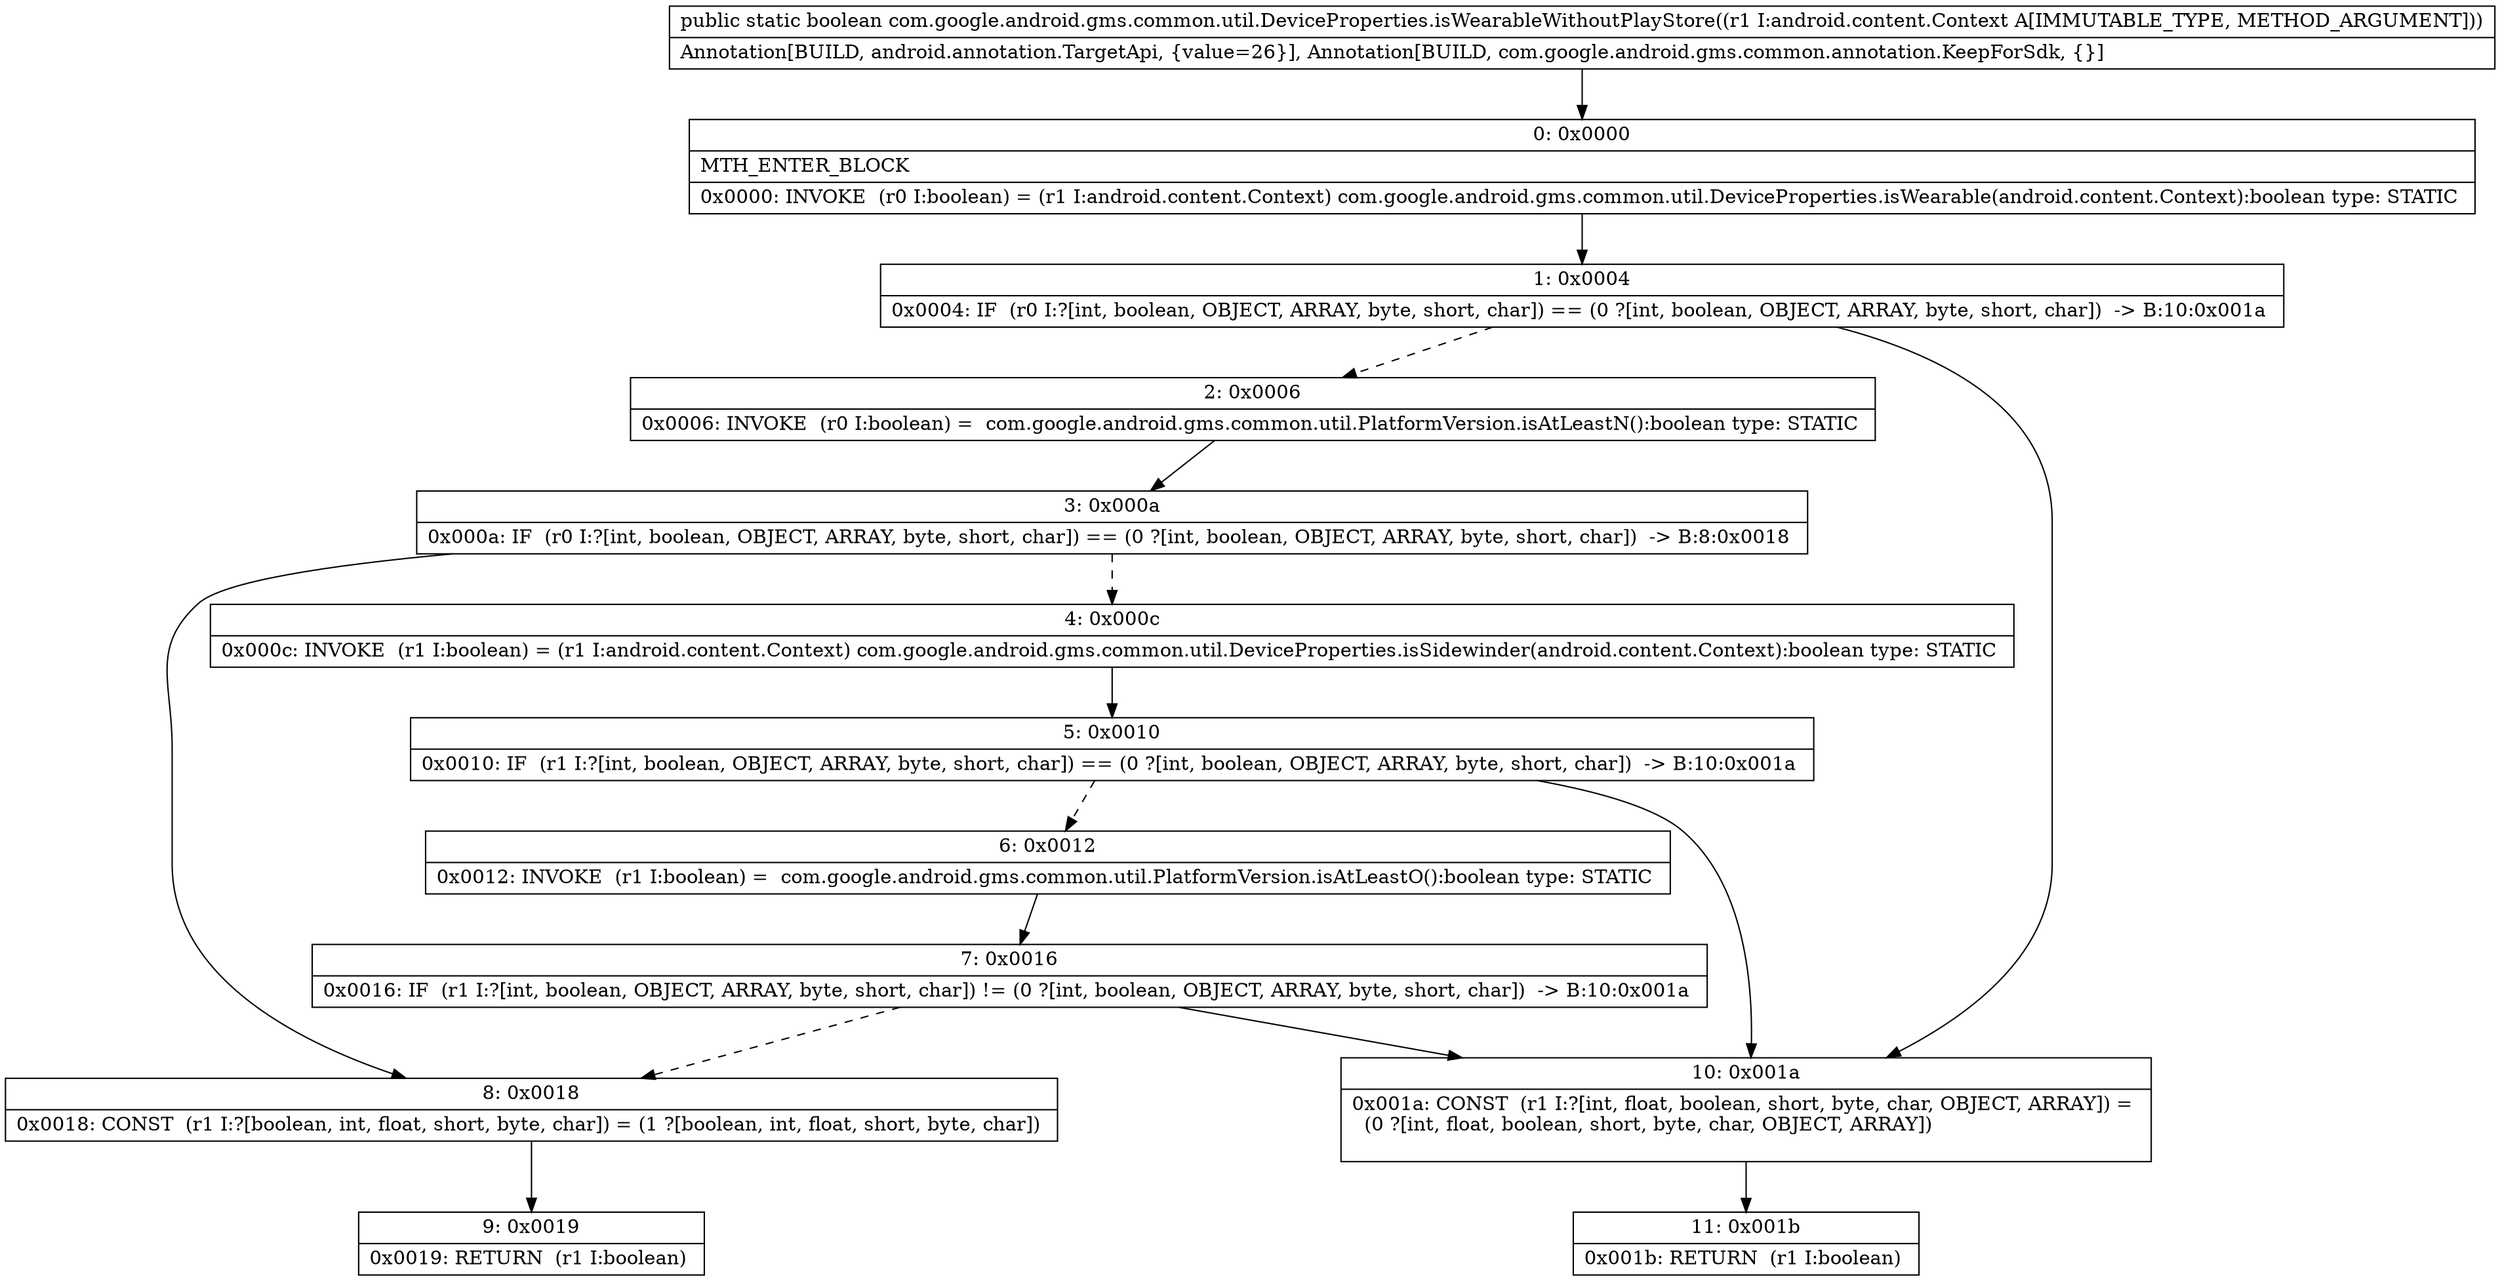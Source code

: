 digraph "CFG forcom.google.android.gms.common.util.DeviceProperties.isWearableWithoutPlayStore(Landroid\/content\/Context;)Z" {
Node_0 [shape=record,label="{0\:\ 0x0000|MTH_ENTER_BLOCK\l|0x0000: INVOKE  (r0 I:boolean) = (r1 I:android.content.Context) com.google.android.gms.common.util.DeviceProperties.isWearable(android.content.Context):boolean type: STATIC \l}"];
Node_1 [shape=record,label="{1\:\ 0x0004|0x0004: IF  (r0 I:?[int, boolean, OBJECT, ARRAY, byte, short, char]) == (0 ?[int, boolean, OBJECT, ARRAY, byte, short, char])  \-\> B:10:0x001a \l}"];
Node_2 [shape=record,label="{2\:\ 0x0006|0x0006: INVOKE  (r0 I:boolean) =  com.google.android.gms.common.util.PlatformVersion.isAtLeastN():boolean type: STATIC \l}"];
Node_3 [shape=record,label="{3\:\ 0x000a|0x000a: IF  (r0 I:?[int, boolean, OBJECT, ARRAY, byte, short, char]) == (0 ?[int, boolean, OBJECT, ARRAY, byte, short, char])  \-\> B:8:0x0018 \l}"];
Node_4 [shape=record,label="{4\:\ 0x000c|0x000c: INVOKE  (r1 I:boolean) = (r1 I:android.content.Context) com.google.android.gms.common.util.DeviceProperties.isSidewinder(android.content.Context):boolean type: STATIC \l}"];
Node_5 [shape=record,label="{5\:\ 0x0010|0x0010: IF  (r1 I:?[int, boolean, OBJECT, ARRAY, byte, short, char]) == (0 ?[int, boolean, OBJECT, ARRAY, byte, short, char])  \-\> B:10:0x001a \l}"];
Node_6 [shape=record,label="{6\:\ 0x0012|0x0012: INVOKE  (r1 I:boolean) =  com.google.android.gms.common.util.PlatformVersion.isAtLeastO():boolean type: STATIC \l}"];
Node_7 [shape=record,label="{7\:\ 0x0016|0x0016: IF  (r1 I:?[int, boolean, OBJECT, ARRAY, byte, short, char]) != (0 ?[int, boolean, OBJECT, ARRAY, byte, short, char])  \-\> B:10:0x001a \l}"];
Node_8 [shape=record,label="{8\:\ 0x0018|0x0018: CONST  (r1 I:?[boolean, int, float, short, byte, char]) = (1 ?[boolean, int, float, short, byte, char]) \l}"];
Node_9 [shape=record,label="{9\:\ 0x0019|0x0019: RETURN  (r1 I:boolean) \l}"];
Node_10 [shape=record,label="{10\:\ 0x001a|0x001a: CONST  (r1 I:?[int, float, boolean, short, byte, char, OBJECT, ARRAY]) = \l  (0 ?[int, float, boolean, short, byte, char, OBJECT, ARRAY])\l \l}"];
Node_11 [shape=record,label="{11\:\ 0x001b|0x001b: RETURN  (r1 I:boolean) \l}"];
MethodNode[shape=record,label="{public static boolean com.google.android.gms.common.util.DeviceProperties.isWearableWithoutPlayStore((r1 I:android.content.Context A[IMMUTABLE_TYPE, METHOD_ARGUMENT]))  | Annotation[BUILD, android.annotation.TargetApi, \{value=26\}], Annotation[BUILD, com.google.android.gms.common.annotation.KeepForSdk, \{\}]\l}"];
MethodNode -> Node_0;
Node_0 -> Node_1;
Node_1 -> Node_2[style=dashed];
Node_1 -> Node_10;
Node_2 -> Node_3;
Node_3 -> Node_4[style=dashed];
Node_3 -> Node_8;
Node_4 -> Node_5;
Node_5 -> Node_6[style=dashed];
Node_5 -> Node_10;
Node_6 -> Node_7;
Node_7 -> Node_8[style=dashed];
Node_7 -> Node_10;
Node_8 -> Node_9;
Node_10 -> Node_11;
}

